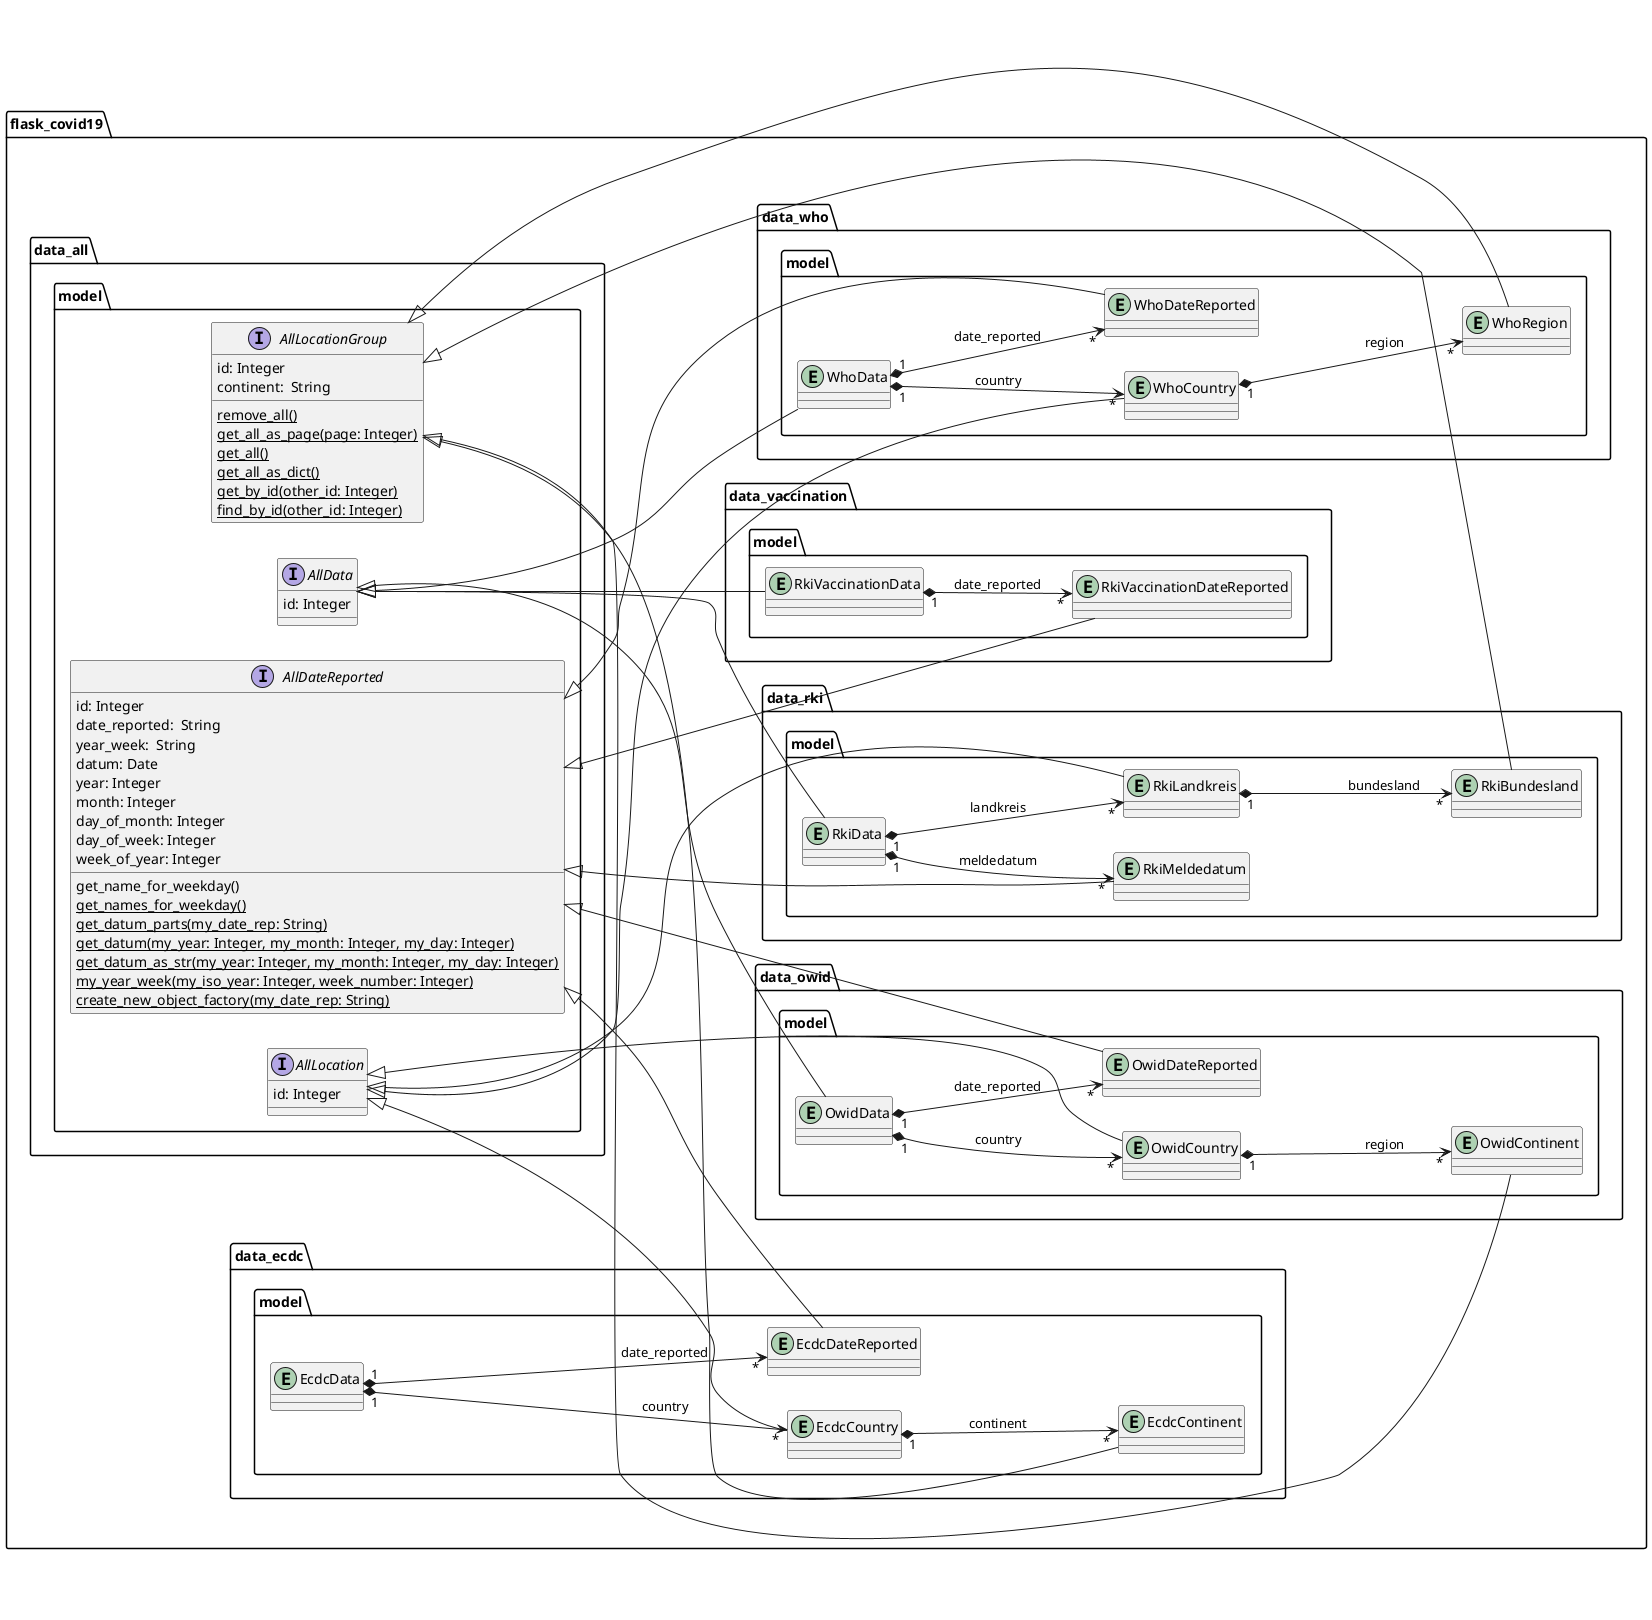 @startuml
left to right direction


package flask_covid19.data_all.model {

	interface AllDateReported {
	    id: Integer
		date_reported:  String
	    year_week:  String
	    datum: Date
	    year: Integer
	    month: Integer
	    day_of_month: Integer
	    day_of_week: Integer
	    week_of_year: Integer
		get_name_for_weekday()
		{classifier} get_names_for_weekday()
		{classifier} get_datum_parts(my_date_rep: String)
		{classifier} get_datum(my_year: Integer, my_month: Integer, my_day: Integer)
		{classifier} get_datum_as_str(my_year: Integer, my_month: Integer, my_day: Integer)
		{classifier} my_year_week(my_iso_year: Integer, week_number: Integer)
		{classifier} create_new_object_factory(my_date_rep: String)
	}

	interface AllLocationGroup {
	    id: Integer
	    continent:  String
	    {classifier} remove_all()
	    {classifier} get_all_as_page(page: Integer)
	    {classifier} get_all()
	    {classifier} get_all_as_dict()
	    {classifier} get_by_id(other_id: Integer)
	    {classifier} find_by_id(other_id: Integer)
	}
	interface AllLocation {
	    id: Integer
    }
	interface AllData {
	    id: Integer
	}
}


package flask_covid19.data_ecdc.model {
	entity EcdcContinent {}
	entity EcdcCountry {}
	entity EcdcData {}
	entity EcdcDateReported {}
}

AllDateReported <|-- EcdcDateReported
AllLocationGroup <|-- EcdcContinent
AllLocation <|-- EcdcCountry

EcdcCountry "1" *--> "*" EcdcContinent: continent
EcdcData "1" *--> "*" EcdcCountry: country
EcdcData "1" *--> "*" EcdcDateReported: date_reported


package flask_covid19.data_owid.model {
	entity OwidContinent {}
	entity OwidCountry {}
	entity OwidData {}
	entity OwidDateReported {}
}

AllDateReported <|-- OwidDateReported
AllLocationGroup <|-- OwidContinent
AllLocation <|--  OwidCountry
AllData <|-- OwidData

OwidCountry "1" *--> "*" OwidContinent : region
OwidData "1" *--> "*" OwidCountry : country
OwidData "1" *--> "*" OwidDateReported : date_reported


package flask_covid19.data_rki.model {
	entity RkiBundesland {}
	entity RkiLandkreis {}
	entity RkiData {}
	entity RkiMeldedatum {}
}

AllDateReported <|-- RkiMeldedatum
AllLocationGroup <|-- RkiBundesland
AllLocation <|-- RkiLandkreis
AllData <|-- RkiData

RkiLandkreis "1" *--> "*" RkiBundesland : bundesland
RkiData "1" *--> "*" RkiLandkreis : landkreis
RkiData "1" *--> "*" RkiMeldedatum : meldedatum


package flask_covid19.data_vaccination.model {
	entity RkiVaccinationDateReported {}
	entity RkiVaccinationData {}
}

AllDateReported <|-- RkiVaccinationDateReported
AllData <|-- RkiVaccinationData

RkiVaccinationData "1" *--> "*" RkiVaccinationDateReported : date_reported


package flask_covid19.data_who.model {
	entity WhoRegion {}
	entity WhoCountry {}
	entity WhoData {}
	entity WhoDateReported {}
}

AllDateReported <|-- WhoDateReported
AllLocationGroup <|-- WhoRegion
AllLocation <|-- WhoCountry
AllData <|-- WhoData

WhoCountry "1" *--> "*" WhoRegion : region
WhoData "1" *--> "*" WhoCountry : country
WhoData "1" *--> "*" WhoDateReported : date_reported

@enduml
